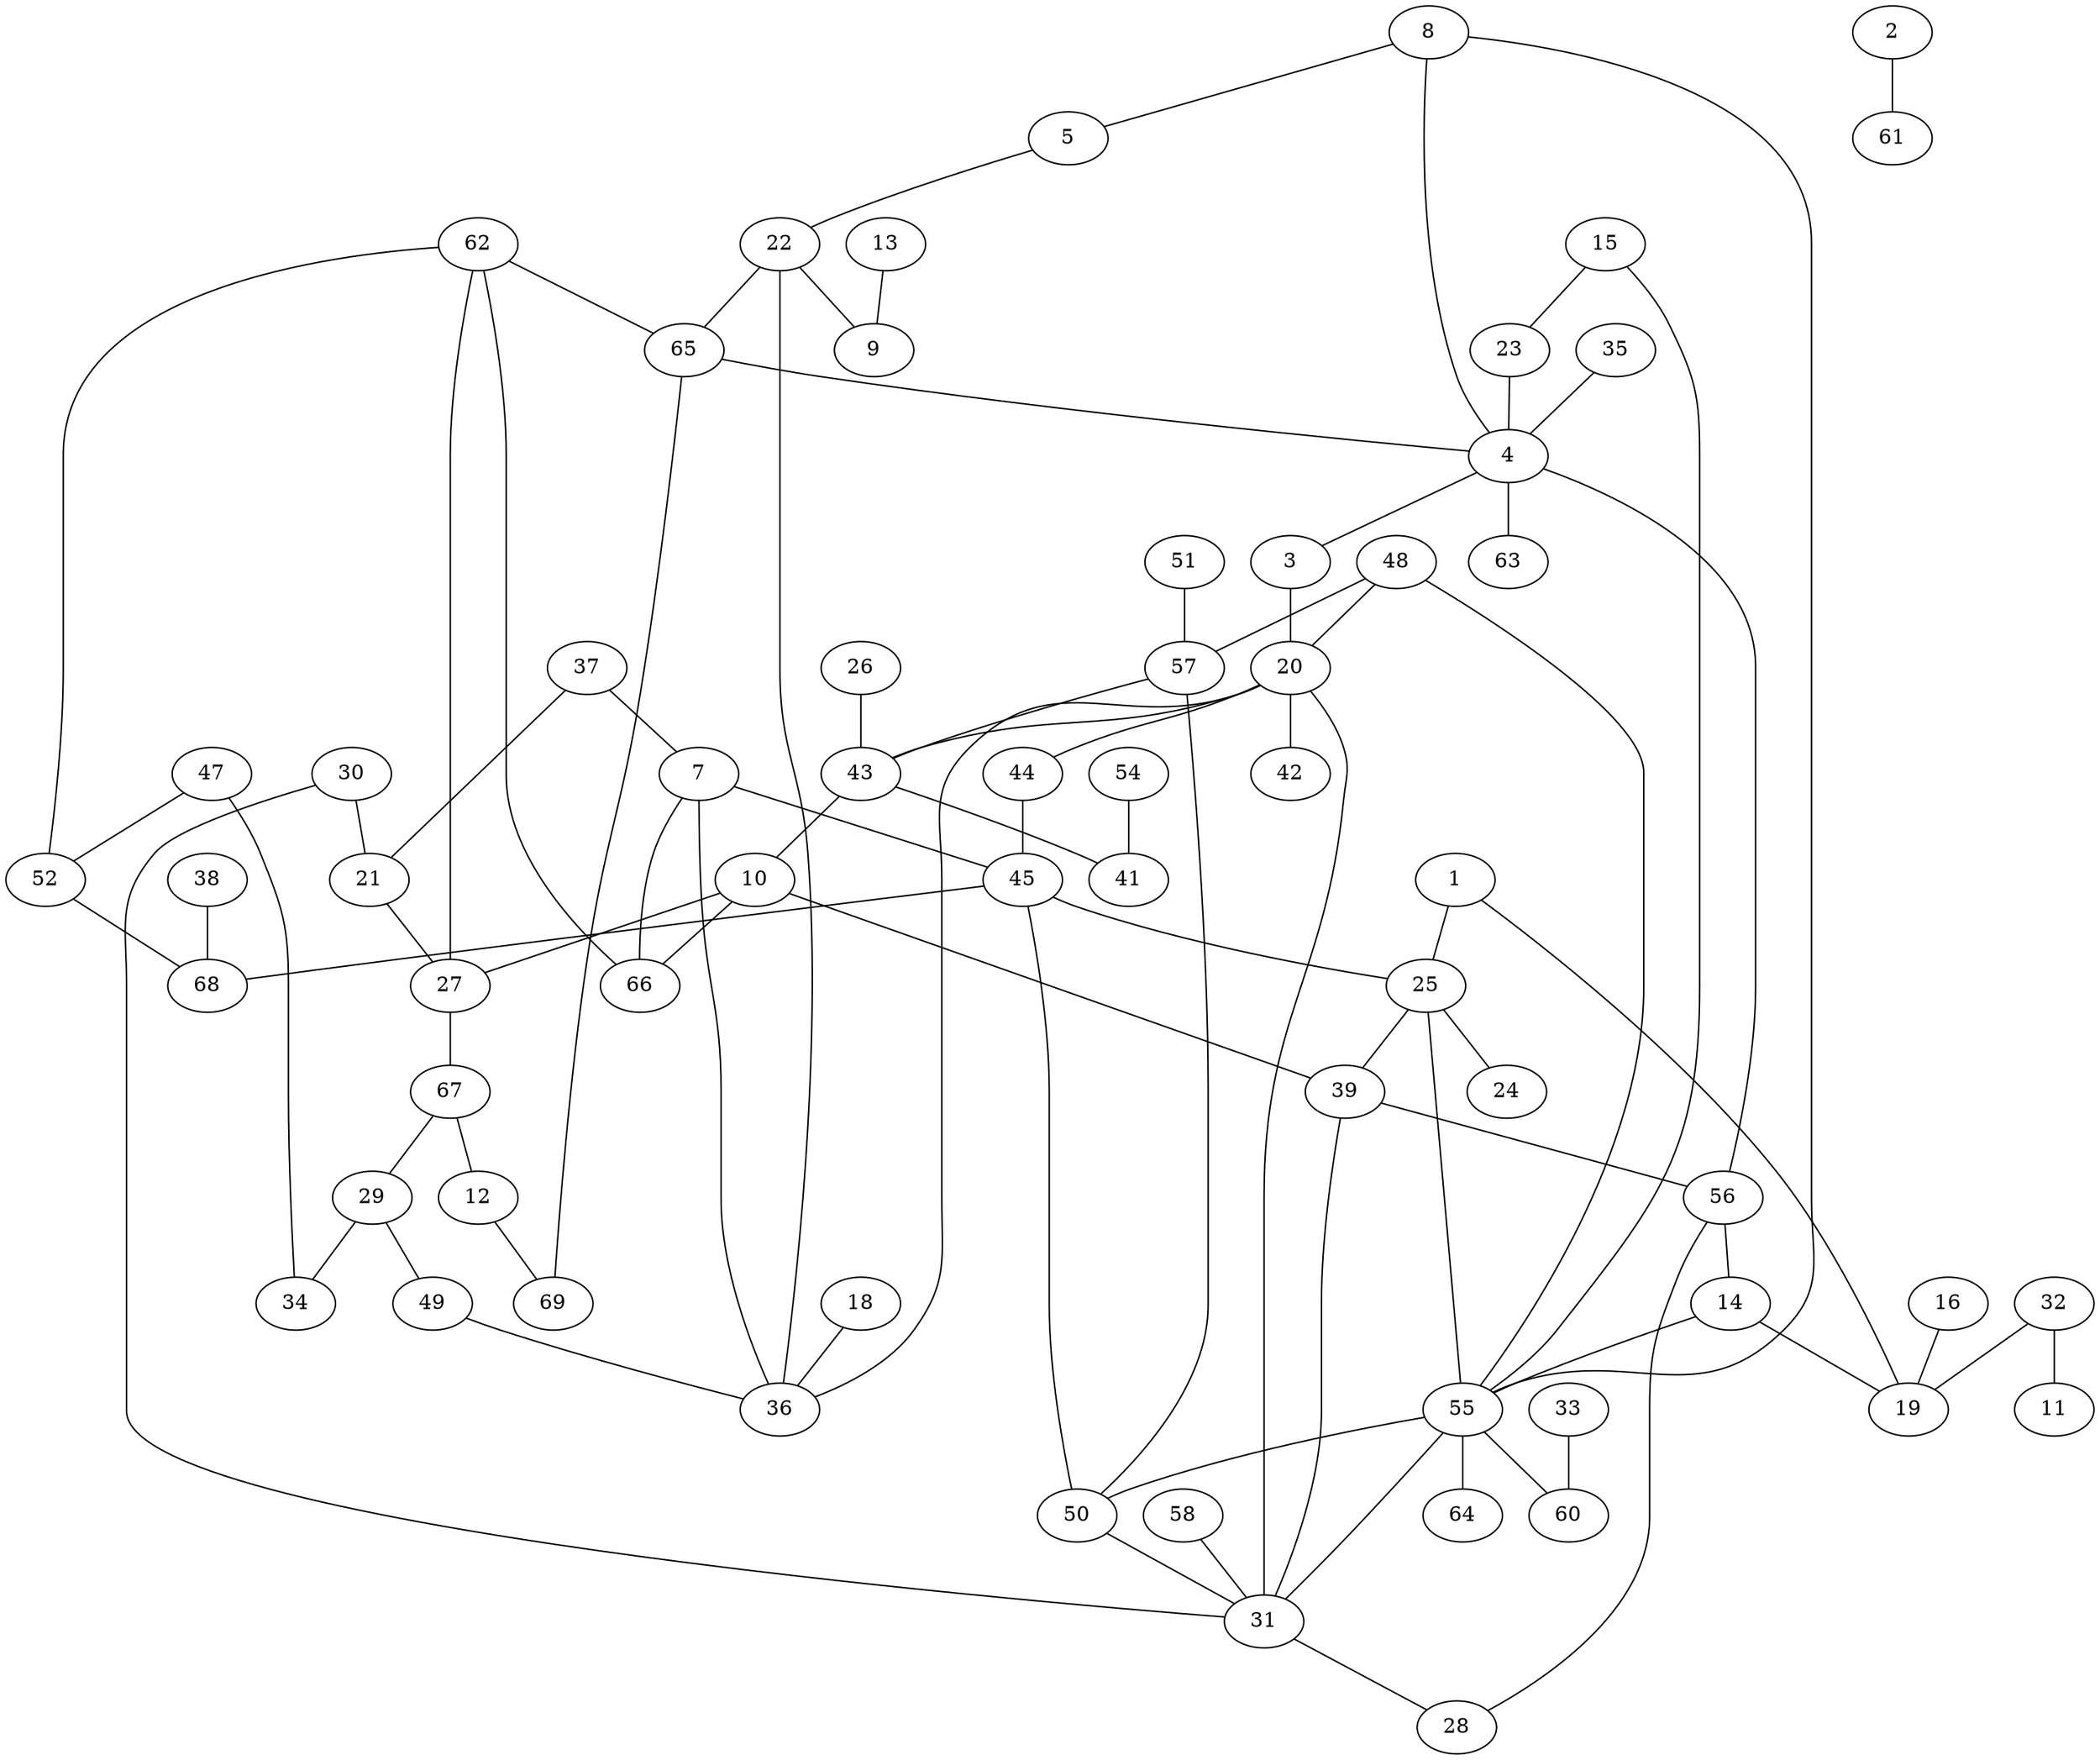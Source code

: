 graph{
62 -- 65;
22 -- 9;
67 -- 29;
20 -- 44;
4 -- 3;
7 -- 36;
44 -- 45;
1 -- 25;
4 -- 56;
8 -- 5;
45 -- 50;
22 -- 65;
10 -- 39;
47 -- 52;
58 -- 31;
55 -- 60;
38 -- 68;
25 -- 55;
47 -- 34;
55 -- 64;
32 -- 19;
43 -- 10;
27 -- 67;
25 -- 24;
45 -- 68;
14 -- 19;
51 -- 57;
56 -- 28;
10 -- 27;
67 -- 12;
10 -- 66;
7 -- 45;
55 -- 50;
32 -- 11;
8 -- 4;
7 -- 66;
29 -- 34;
1 -- 19;
20 -- 36;
57 -- 43;
37 -- 21;
69 -- 65;
23 -- 4;
31 -- 20;
57 -- 50;
49 -- 36;
31 -- 55;
65 -- 4;
20 -- 43;
48 -- 57;
33 -- 60;
20 -- 42;
3 -- 20;
16 -- 19;
48 -- 55;
8 -- 55;
30 -- 31;
39 -- 31;
31 -- 28;
5 -- 22;
27 -- 62;
4 -- 63;
13 -- 9;
37 -- 7;
52 -- 68;
25 -- 39;
21 -- 27;
15 -- 55;
2 -- 61;
54 -- 41;
14 -- 55;
39 -- 56;
45 -- 25;
43 -- 41;
35 -- 4;
22 -- 36;
30 -- 21;
29 -- 49;
56 -- 14;
26 -- 43;
66 -- 62;
18 -- 36;
62 -- 52;
48 -- 20;
15 -- 23;
50 -- 31;
12 -- 69;
}
